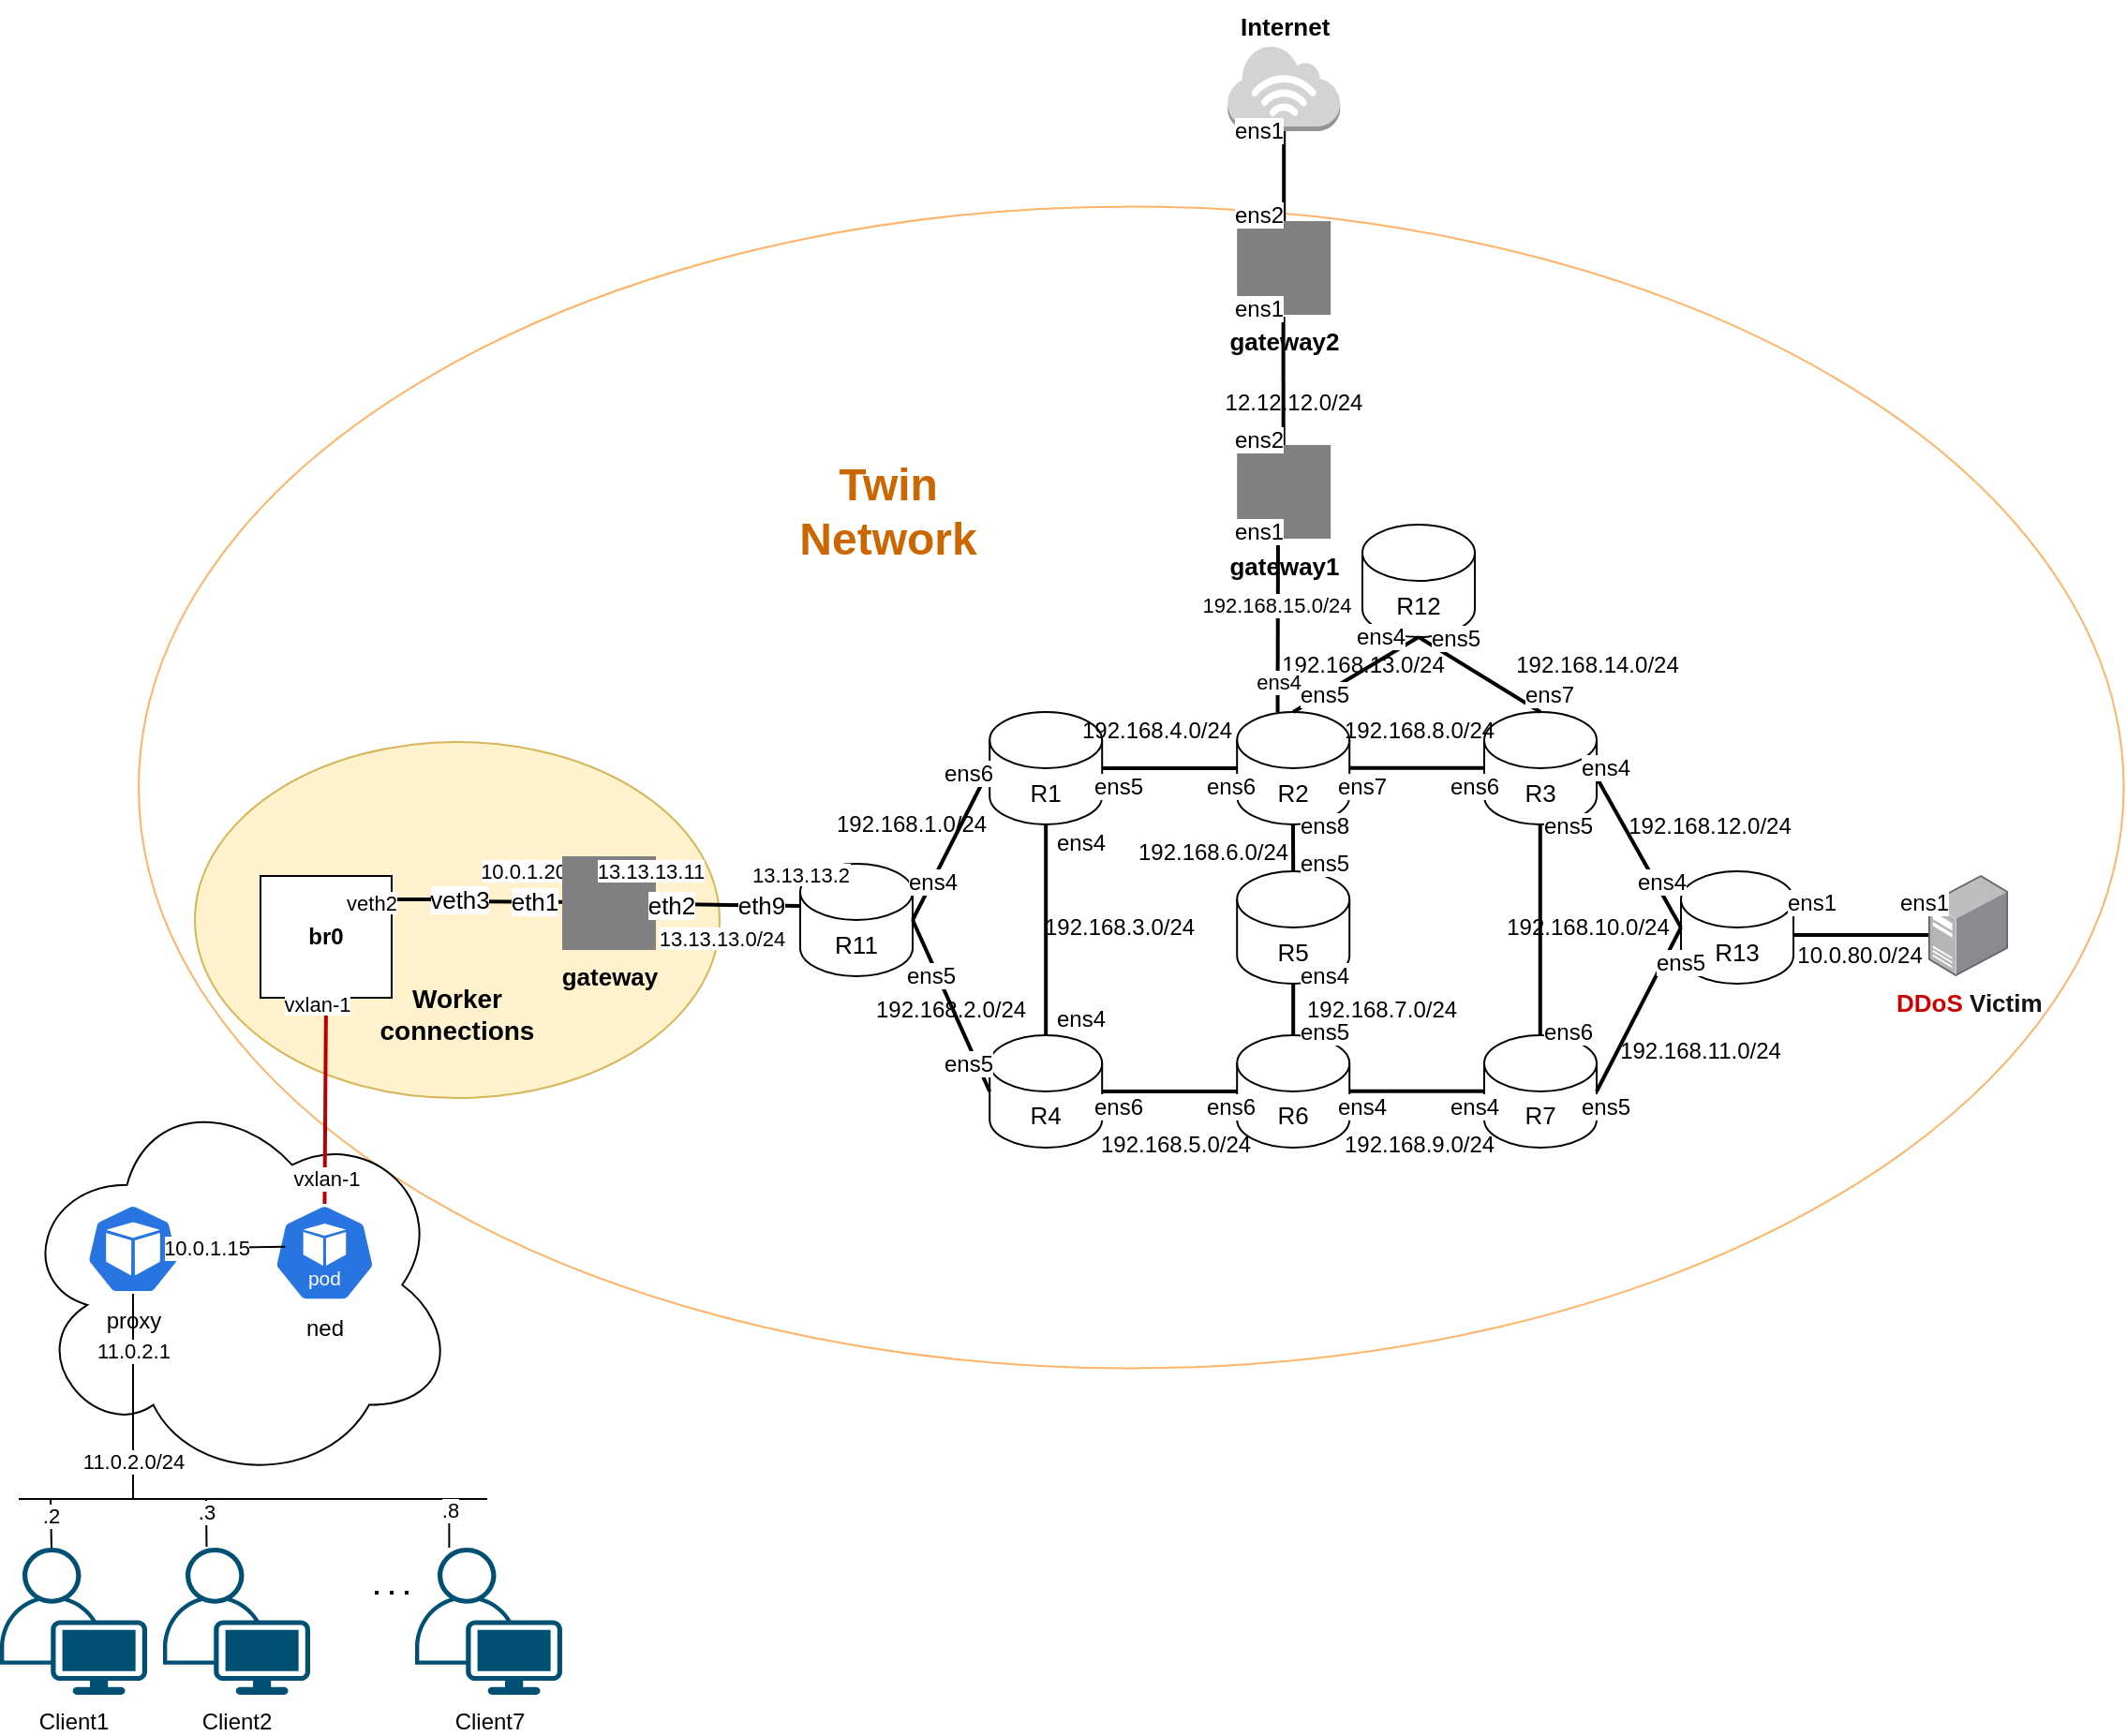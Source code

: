 <mxfile version="27.0.9">
  <diagram id="dEfLkkg3HoEi9s_YTyYE" name="MOUSEWORLD-TOPOLOGY">
    <mxGraphModel dx="3812" dy="1614" grid="1" gridSize="10" guides="1" tooltips="1" connect="1" arrows="1" fold="1" page="1" pageScale="1" pageWidth="291" pageHeight="413" math="0" shadow="0">
      <root>
        <mxCell id="0" />
        <mxCell id="1" parent="0" />
        <mxCell id="q56sevDSOZR_9UIxs0Uo-2" value="" style="ellipse;whiteSpace=wrap;html=1;strokeColor=#FFB366;" parent="1" vertex="1">
          <mxGeometry x="-1430" y="-149.75" width="1059.25" height="620" as="geometry" />
        </mxCell>
        <mxCell id="kXjcsp7NdVAgZCyZb2x9-1" value="" style="ellipse;whiteSpace=wrap;html=1;fillColor=#fff2cc;strokeColor=#d6b656;" parent="1" vertex="1">
          <mxGeometry x="-1400" y="136" width="280" height="190" as="geometry" />
        </mxCell>
        <mxCell id="Jbfyh8YQ_689w-vTQsEM-16" value="" style="endArrow=none;html=1;rounded=0;strokeColor=default;align=center;verticalAlign=middle;fontFamily=Helvetica;fontSize=13;fontColor=default;labelBackgroundColor=default;strokeWidth=2;fontStyle=0;endFill=0;" parent="1" edge="1">
          <mxGeometry width="50" height="50" relative="1" as="geometry">
            <mxPoint x="-1309" y="219.997" as="sourcePoint" />
            <mxPoint x="-1270" y="220" as="targetPoint" />
          </mxGeometry>
        </mxCell>
        <mxCell id="g3rcaKSLz3rnCBlGtyKE-15" value="&lt;font color=&quot;#cc0000&quot;&gt;&lt;span&gt;DDoS&lt;/span&gt;&lt;/font&gt;&lt;font color=&quot;#141414&quot;&gt;&lt;span&gt; Victim&lt;br&gt;&lt;/span&gt;&lt;/font&gt;" style="text;whiteSpace=wrap;html=1;fontSize=13;fontStyle=1" parent="1" vertex="1">
          <mxGeometry x="-493.7" y="261" width="80" height="40" as="geometry" />
        </mxCell>
        <mxCell id="g3rcaKSLz3rnCBlGtyKE-20" value="" style="image;points=[];aspect=fixed;html=1;align=center;shadow=0;dashed=0;image=img/lib/allied_telesis/computer_and_terminals/Server_Desktop.svg;fontSize=13;fontStyle=1" parent="1" vertex="1">
          <mxGeometry x="-475" y="207" width="42.6" height="54" as="geometry" />
        </mxCell>
        <mxCell id="g3rcaKSLz3rnCBlGtyKE-70" value="&lt;span style=&quot;background-color: light-dark(#ffffff, var(--ge-dark-color, #121212));&quot;&gt;ens1&lt;/span&gt;" style="text;html=1;align=center;verticalAlign=middle;whiteSpace=wrap;rounded=0;" parent="1" vertex="1">
          <mxGeometry x="-507" y="207" width="60" height="30" as="geometry" />
        </mxCell>
        <mxCell id="kXjcsp7NdVAgZCyZb2x9-2" value="&lt;b&gt;br0&lt;/b&gt;" style="rounded=0;whiteSpace=wrap;html=1;" parent="1" vertex="1">
          <mxGeometry x="-1365" y="207.5" width="70" height="65" as="geometry" />
        </mxCell>
        <mxCell id="kXjcsp7NdVAgZCyZb2x9-3" value="" style="ellipse;shape=cloud;whiteSpace=wrap;html=1;" parent="1" vertex="1">
          <mxGeometry x="-1495" y="319" width="235" height="213.5" as="geometry" />
        </mxCell>
        <mxCell id="kXjcsp7NdVAgZCyZb2x9-4" value="R13" style="shape=cylinder3;whiteSpace=wrap;html=1;boundedLbl=1;backgroundOutline=1;size=15;fontSize=13;fontStyle=0" parent="1" vertex="1">
          <mxGeometry x="-607" y="205" width="60" height="60" as="geometry" />
        </mxCell>
        <mxCell id="kXjcsp7NdVAgZCyZb2x9-5" value="R3" style="shape=cylinder3;whiteSpace=wrap;html=1;boundedLbl=1;backgroundOutline=1;size=15;fontSize=13;fontStyle=0" parent="1" vertex="1">
          <mxGeometry x="-712" y="120" width="60" height="60" as="geometry" />
        </mxCell>
        <mxCell id="kXjcsp7NdVAgZCyZb2x9-6" value="R7" style="shape=cylinder3;whiteSpace=wrap;html=1;boundedLbl=1;backgroundOutline=1;size=15;fontSize=13;fontStyle=0" parent="1" vertex="1">
          <mxGeometry x="-712" y="292.5" width="60" height="60" as="geometry" />
        </mxCell>
        <mxCell id="kXjcsp7NdVAgZCyZb2x9-7" value="R6" style="shape=cylinder3;whiteSpace=wrap;html=1;boundedLbl=1;backgroundOutline=1;size=15;fontSize=13;fontStyle=0" parent="1" vertex="1">
          <mxGeometry x="-843.9" y="292.5" width="60" height="60" as="geometry" />
        </mxCell>
        <mxCell id="kXjcsp7NdVAgZCyZb2x9-8" value="R5" style="shape=cylinder3;whiteSpace=wrap;html=1;boundedLbl=1;backgroundOutline=1;size=15;fontSize=13;fontStyle=0" parent="1" vertex="1">
          <mxGeometry x="-843.9" y="205" width="60" height="60" as="geometry" />
        </mxCell>
        <mxCell id="kXjcsp7NdVAgZCyZb2x9-9" value="R4" style="shape=cylinder3;whiteSpace=wrap;html=1;boundedLbl=1;backgroundOutline=1;size=15;fontSize=13;fontStyle=0" parent="1" vertex="1">
          <mxGeometry x="-975.9" y="292.5" width="60" height="60" as="geometry" />
        </mxCell>
        <mxCell id="kXjcsp7NdVAgZCyZb2x9-10" value="R11" style="shape=cylinder3;whiteSpace=wrap;html=1;boundedLbl=1;backgroundOutline=1;size=15;fontSize=13;fontStyle=0" parent="1" vertex="1">
          <mxGeometry x="-1077" y="201" width="60" height="60" as="geometry" />
        </mxCell>
        <mxCell id="kXjcsp7NdVAgZCyZb2x9-11" value="R1" style="shape=cylinder3;whiteSpace=wrap;html=1;boundedLbl=1;backgroundOutline=1;size=15;fontSize=13;fontStyle=0" parent="1" vertex="1">
          <mxGeometry x="-975.9" y="120" width="60" height="60" as="geometry" />
        </mxCell>
        <mxCell id="kXjcsp7NdVAgZCyZb2x9-12" value="R12" style="shape=cylinder3;whiteSpace=wrap;html=1;boundedLbl=1;backgroundOutline=1;size=15;fontSize=13;fontStyle=0" parent="1" vertex="1">
          <mxGeometry x="-777" y="20" width="60" height="60" as="geometry" />
        </mxCell>
        <mxCell id="kXjcsp7NdVAgZCyZb2x9-13" value="" style="endArrow=none;html=1;rounded=0;exitX=0.5;exitY=0;exitDx=0;exitDy=0;exitPerimeter=0;strokeColor=default;strokeWidth=2;align=center;verticalAlign=middle;fontFamily=Helvetica;fontSize=13;fontColor=default;labelBackgroundColor=default;endFill=0;fontStyle=0;entryX=0.5;entryY=1;entryDx=0;entryDy=0;entryPerimeter=0;" parent="1" source="kXjcsp7NdVAgZCyZb2x9-9" target="kXjcsp7NdVAgZCyZb2x9-11" edge="1">
          <mxGeometry width="50" height="50" relative="1" as="geometry">
            <mxPoint x="-932" y="204.5" as="sourcePoint" />
            <mxPoint x="-932" y="139.5" as="targetPoint" />
          </mxGeometry>
        </mxCell>
        <mxCell id="kXjcsp7NdVAgZCyZb2x9-14" value="" style="endArrow=none;html=1;rounded=0;exitX=1;exitY=0.5;exitDx=0;exitDy=0;exitPerimeter=0;strokeColor=default;strokeWidth=2;align=center;verticalAlign=middle;fontFamily=Helvetica;fontSize=13;fontColor=default;labelBackgroundColor=default;endFill=0;fontStyle=0;entryX=0;entryY=0.5;entryDx=0;entryDy=0;entryPerimeter=0;" parent="1" source="kXjcsp7NdVAgZCyZb2x9-10" target="kXjcsp7NdVAgZCyZb2x9-11" edge="1">
          <mxGeometry width="50" height="50" relative="1" as="geometry">
            <mxPoint x="-976.03" y="232.5" as="sourcePoint" />
            <mxPoint x="-976.03" y="172.5" as="targetPoint" />
          </mxGeometry>
        </mxCell>
        <mxCell id="kXjcsp7NdVAgZCyZb2x9-15" value="" style="endArrow=none;html=1;rounded=0;exitX=1;exitY=0.5;exitDx=0;exitDy=0;exitPerimeter=0;strokeColor=default;strokeWidth=2;align=center;verticalAlign=middle;fontFamily=Helvetica;fontSize=13;fontColor=default;labelBackgroundColor=default;endFill=0;fontStyle=0;entryX=0;entryY=0.5;entryDx=0;entryDy=0;entryPerimeter=0;" parent="1" source="kXjcsp7NdVAgZCyZb2x9-10" target="kXjcsp7NdVAgZCyZb2x9-9" edge="1">
          <mxGeometry width="50" height="50" relative="1" as="geometry">
            <mxPoint x="-1008.2" y="248.5" as="sourcePoint" />
            <mxPoint x="-967.2" y="188.5" as="targetPoint" />
          </mxGeometry>
        </mxCell>
        <mxCell id="kXjcsp7NdVAgZCyZb2x9-16" value="R2" style="shape=cylinder3;whiteSpace=wrap;html=1;boundedLbl=1;backgroundOutline=1;size=15;fontSize=13;fontStyle=0" parent="1" vertex="1">
          <mxGeometry x="-843.9" y="120" width="60" height="60" as="geometry" />
        </mxCell>
        <mxCell id="kXjcsp7NdVAgZCyZb2x9-17" value="" style="endArrow=none;html=1;rounded=0;exitX=0.5;exitY=0;exitDx=0;exitDy=0;exitPerimeter=0;strokeColor=default;strokeWidth=2;align=center;verticalAlign=middle;fontFamily=Helvetica;fontSize=13;fontColor=default;labelBackgroundColor=default;endFill=0;fontStyle=0;entryX=0.5;entryY=1;entryDx=0;entryDy=0;entryPerimeter=0;" parent="1" source="kXjcsp7NdVAgZCyZb2x9-7" target="kXjcsp7NdVAgZCyZb2x9-8" edge="1">
          <mxGeometry width="50" height="50" relative="1" as="geometry">
            <mxPoint x="-814.1" y="292.5" as="sourcePoint" />
            <mxPoint x="-813.71" y="265.0" as="targetPoint" />
          </mxGeometry>
        </mxCell>
        <mxCell id="kXjcsp7NdVAgZCyZb2x9-18" value="" style="endArrow=none;html=1;rounded=0;exitX=0.5;exitY=0;exitDx=0;exitDy=0;exitPerimeter=0;strokeColor=default;strokeWidth=2;align=center;verticalAlign=middle;fontFamily=Helvetica;fontSize=13;fontColor=default;labelBackgroundColor=default;endFill=0;fontStyle=0;entryX=0.5;entryY=1;entryDx=0;entryDy=0;entryPerimeter=0;" parent="1" source="kXjcsp7NdVAgZCyZb2x9-8" edge="1">
          <mxGeometry width="50" height="50" relative="1" as="geometry">
            <mxPoint x="-814.02" y="208" as="sourcePoint" />
            <mxPoint x="-814.02" y="180" as="targetPoint" />
          </mxGeometry>
        </mxCell>
        <mxCell id="kXjcsp7NdVAgZCyZb2x9-19" value="" style="endArrow=none;html=1;rounded=0;exitX=1;exitY=0.5;exitDx=0;exitDy=0;exitPerimeter=0;strokeColor=default;strokeWidth=2;align=center;verticalAlign=middle;fontFamily=Helvetica;fontSize=13;fontColor=default;labelBackgroundColor=default;endFill=0;fontStyle=0;entryX=0;entryY=0.5;entryDx=0;entryDy=0;entryPerimeter=0;" parent="1" source="kXjcsp7NdVAgZCyZb2x9-9" target="kXjcsp7NdVAgZCyZb2x9-7" edge="1">
          <mxGeometry width="50" height="50" relative="1" as="geometry">
            <mxPoint x="-915.9" y="329" as="sourcePoint" />
            <mxPoint x="-915.9" y="216" as="targetPoint" />
          </mxGeometry>
        </mxCell>
        <mxCell id="kXjcsp7NdVAgZCyZb2x9-20" value="" style="endArrow=none;html=1;rounded=0;exitX=1;exitY=0.5;exitDx=0;exitDy=0;exitPerimeter=0;strokeColor=default;strokeWidth=2;align=center;verticalAlign=middle;fontFamily=Helvetica;fontSize=13;fontColor=default;labelBackgroundColor=default;endFill=0;fontStyle=0;entryX=0;entryY=0.5;entryDx=0;entryDy=0;entryPerimeter=0;" parent="1" edge="1">
          <mxGeometry width="50" height="50" relative="1" as="geometry">
            <mxPoint x="-915.9" y="150" as="sourcePoint" />
            <mxPoint x="-843.9" y="150" as="targetPoint" />
          </mxGeometry>
        </mxCell>
        <mxCell id="kXjcsp7NdVAgZCyZb2x9-21" value="" style="endArrow=none;html=1;rounded=0;exitX=1;exitY=0.5;exitDx=0;exitDy=0;exitPerimeter=0;strokeColor=default;strokeWidth=2;align=center;verticalAlign=middle;fontFamily=Helvetica;fontSize=13;fontColor=default;labelBackgroundColor=default;endFill=0;fontStyle=0;entryX=0;entryY=0.5;entryDx=0;entryDy=0;entryPerimeter=0;" parent="1" edge="1">
          <mxGeometry width="50" height="50" relative="1" as="geometry">
            <mxPoint x="-783.9" y="149.88" as="sourcePoint" />
            <mxPoint x="-711.9" y="149.88" as="targetPoint" />
          </mxGeometry>
        </mxCell>
        <mxCell id="kXjcsp7NdVAgZCyZb2x9-22" value="" style="endArrow=none;html=1;rounded=0;exitX=1;exitY=0.5;exitDx=0;exitDy=0;exitPerimeter=0;strokeColor=default;strokeWidth=2;align=center;verticalAlign=middle;fontFamily=Helvetica;fontSize=13;fontColor=default;labelBackgroundColor=default;endFill=0;fontStyle=0;entryX=0;entryY=0.5;entryDx=0;entryDy=0;entryPerimeter=0;" parent="1" edge="1">
          <mxGeometry width="50" height="50" relative="1" as="geometry">
            <mxPoint x="-783.9" y="322.38" as="sourcePoint" />
            <mxPoint x="-711.9" y="322.38" as="targetPoint" />
          </mxGeometry>
        </mxCell>
        <mxCell id="kXjcsp7NdVAgZCyZb2x9-23" value="" style="endArrow=none;html=1;rounded=0;exitX=1;exitY=0.5;exitDx=0;exitDy=0;exitPerimeter=0;strokeColor=default;strokeWidth=2;align=center;verticalAlign=middle;fontFamily=Helvetica;fontSize=13;fontColor=default;labelBackgroundColor=default;endFill=0;fontStyle=0;entryX=0;entryY=0.5;entryDx=0;entryDy=0;entryPerimeter=0;" parent="1" target="kXjcsp7NdVAgZCyZb2x9-4" edge="1">
          <mxGeometry width="50" height="50" relative="1" as="geometry">
            <mxPoint x="-652" y="155" as="sourcePoint" />
            <mxPoint x="-611" y="70" as="targetPoint" />
          </mxGeometry>
        </mxCell>
        <mxCell id="kXjcsp7NdVAgZCyZb2x9-24" value="" style="endArrow=none;html=1;rounded=0;exitX=0.5;exitY=0;exitDx=0;exitDy=0;exitPerimeter=0;strokeColor=default;strokeWidth=2;align=center;verticalAlign=middle;fontFamily=Helvetica;fontSize=13;fontColor=default;labelBackgroundColor=default;endFill=0;fontStyle=0;entryX=0.5;entryY=1;entryDx=0;entryDy=0;entryPerimeter=0;" parent="1" edge="1">
          <mxGeometry width="50" height="50" relative="1" as="geometry">
            <mxPoint x="-682.12" y="293" as="sourcePoint" />
            <mxPoint x="-682.12" y="180" as="targetPoint" />
          </mxGeometry>
        </mxCell>
        <mxCell id="kXjcsp7NdVAgZCyZb2x9-25" value="" style="endArrow=none;html=1;rounded=0;exitX=1;exitY=0.5;exitDx=0;exitDy=0;exitPerimeter=0;strokeColor=default;strokeWidth=2;align=center;verticalAlign=middle;fontFamily=Helvetica;fontSize=13;fontColor=default;labelBackgroundColor=default;endFill=0;fontStyle=0;entryX=0;entryY=0.5;entryDx=0;entryDy=0;entryPerimeter=0;" parent="1" source="kXjcsp7NdVAgZCyZb2x9-6" target="kXjcsp7NdVAgZCyZb2x9-4" edge="1">
          <mxGeometry width="50" height="50" relative="1" as="geometry">
            <mxPoint x="-652" y="318.5" as="sourcePoint" />
            <mxPoint x="-607" y="398.5" as="targetPoint" />
          </mxGeometry>
        </mxCell>
        <mxCell id="kXjcsp7NdVAgZCyZb2x9-26" value="" style="endArrow=none;html=1;rounded=0;exitX=0.5;exitY=0;exitDx=0;exitDy=0;exitPerimeter=0;strokeColor=default;strokeWidth=2;align=center;verticalAlign=middle;fontFamily=Helvetica;fontSize=13;fontColor=default;labelBackgroundColor=default;endFill=0;fontStyle=0;entryX=0.5;entryY=1;entryDx=0;entryDy=0;entryPerimeter=0;" parent="1" source="kXjcsp7NdVAgZCyZb2x9-16" target="kXjcsp7NdVAgZCyZb2x9-12" edge="1">
          <mxGeometry width="50" height="50" relative="1" as="geometry">
            <mxPoint x="-773.9" y="159.88" as="sourcePoint" />
            <mxPoint x="-701.9" y="159.88" as="targetPoint" />
          </mxGeometry>
        </mxCell>
        <mxCell id="kXjcsp7NdVAgZCyZb2x9-27" value="" style="endArrow=none;html=1;rounded=0;exitX=0.5;exitY=0;exitDx=0;exitDy=0;exitPerimeter=0;strokeColor=default;strokeWidth=2;align=center;verticalAlign=middle;fontFamily=Helvetica;fontSize=13;fontColor=default;labelBackgroundColor=default;endFill=0;fontStyle=0;" parent="1" source="kXjcsp7NdVAgZCyZb2x9-5" edge="1">
          <mxGeometry width="50" height="50" relative="1" as="geometry">
            <mxPoint x="-804" y="130" as="sourcePoint" />
            <mxPoint x="-747" y="80" as="targetPoint" />
          </mxGeometry>
        </mxCell>
        <mxCell id="kXjcsp7NdVAgZCyZb2x9-28" value="&lt;span style=&quot;background-color: rgb(255, 255, 255);&quot;&gt;ens4&lt;/span&gt;" style="text;html=1;align=center;verticalAlign=middle;whiteSpace=wrap;rounded=0;" parent="1" vertex="1">
          <mxGeometry x="-1035.9" y="196" width="60" height="30" as="geometry" />
        </mxCell>
        <mxCell id="kXjcsp7NdVAgZCyZb2x9-29" value="&lt;span style=&quot;background-color: rgb(255, 255, 255);&quot;&gt;ens5&lt;/span&gt;" style="text;html=1;align=center;verticalAlign=middle;whiteSpace=wrap;rounded=0;" parent="1" vertex="1">
          <mxGeometry x="-1037" y="246" width="60" height="30" as="geometry" />
        </mxCell>
        <mxCell id="kXjcsp7NdVAgZCyZb2x9-30" value="&lt;span style=&quot;background-color: rgb(255, 255, 255);&quot;&gt;ens5&lt;/span&gt;" style="text;html=1;align=center;verticalAlign=middle;whiteSpace=wrap;rounded=0;" parent="1" vertex="1">
          <mxGeometry x="-1017" y="292.5" width="60" height="30" as="geometry" />
        </mxCell>
        <mxCell id="kXjcsp7NdVAgZCyZb2x9-31" value="&lt;span style=&quot;background-color: rgb(255, 255, 255);&quot;&gt;ens6&lt;/span&gt;" style="text;html=1;align=center;verticalAlign=middle;whiteSpace=wrap;rounded=0;" parent="1" vertex="1">
          <mxGeometry x="-1017" y="140" width="60" height="26" as="geometry" />
        </mxCell>
        <mxCell id="kXjcsp7NdVAgZCyZb2x9-32" value="&lt;span style=&quot;background-color: rgb(255, 255, 255);&quot;&gt;ens4&lt;/span&gt;" style="text;html=1;align=center;verticalAlign=middle;whiteSpace=wrap;rounded=0;" parent="1" vertex="1">
          <mxGeometry x="-957" y="174.5" width="60" height="30" as="geometry" />
        </mxCell>
        <mxCell id="kXjcsp7NdVAgZCyZb2x9-33" value="&lt;span style=&quot;background-color: rgb(255, 255, 255);&quot;&gt;ens4&lt;/span&gt;" style="text;html=1;align=center;verticalAlign=middle;whiteSpace=wrap;rounded=0;" parent="1" vertex="1">
          <mxGeometry x="-957" y="269" width="60" height="30" as="geometry" />
        </mxCell>
        <mxCell id="kXjcsp7NdVAgZCyZb2x9-34" value="&lt;span style=&quot;background-color: rgb(255, 255, 255);&quot;&gt;ens6&lt;/span&gt;" style="text;html=1;align=center;verticalAlign=middle;whiteSpace=wrap;rounded=0;" parent="1" vertex="1">
          <mxGeometry x="-937" y="316" width="60" height="30" as="geometry" />
        </mxCell>
        <mxCell id="kXjcsp7NdVAgZCyZb2x9-35" value="&lt;span style=&quot;background-color: rgb(255, 255, 255);&quot;&gt;ens6&lt;/span&gt;" style="text;html=1;align=center;verticalAlign=middle;whiteSpace=wrap;rounded=0;" parent="1" vertex="1">
          <mxGeometry x="-877" y="316" width="60" height="30" as="geometry" />
        </mxCell>
        <mxCell id="kXjcsp7NdVAgZCyZb2x9-36" value="&lt;span style=&quot;background-color: light-dark(#ffffff, var(--ge-dark-color, #121212));&quot;&gt;ens4&lt;/span&gt;" style="text;html=1;align=center;verticalAlign=middle;whiteSpace=wrap;rounded=0;" parent="1" vertex="1">
          <mxGeometry x="-807" y="316" width="60" height="30" as="geometry" />
        </mxCell>
        <mxCell id="kXjcsp7NdVAgZCyZb2x9-37" value="&lt;span style=&quot;background-color: light-dark(#ffffff, var(--ge-dark-color, #121212));&quot;&gt;ens4&lt;/span&gt;" style="text;html=1;align=center;verticalAlign=middle;whiteSpace=wrap;rounded=0;" parent="1" vertex="1">
          <mxGeometry x="-747" y="316" width="60" height="30" as="geometry" />
        </mxCell>
        <mxCell id="kXjcsp7NdVAgZCyZb2x9-38" value="&lt;span style=&quot;background-color: light-dark(#ffffff, var(--ge-dark-color, #121212));&quot;&gt;ens5&lt;/span&gt;" style="text;html=1;align=center;verticalAlign=middle;whiteSpace=wrap;rounded=0;" parent="1" vertex="1">
          <mxGeometry x="-827" y="276" width="60" height="30" as="geometry" />
        </mxCell>
        <mxCell id="kXjcsp7NdVAgZCyZb2x9-39" value="&lt;span style=&quot;background-color: rgb(255, 255, 255);&quot;&gt;ens5&lt;/span&gt;" style="text;html=1;align=center;verticalAlign=middle;whiteSpace=wrap;rounded=0;" parent="1" vertex="1">
          <mxGeometry x="-827" y="186" width="60" height="30" as="geometry" />
        </mxCell>
        <mxCell id="kXjcsp7NdVAgZCyZb2x9-40" value="&lt;span style=&quot;background-color: rgb(255, 255, 255);&quot;&gt;ens4&lt;/span&gt;" style="text;html=1;align=center;verticalAlign=middle;whiteSpace=wrap;rounded=0;" parent="1" vertex="1">
          <mxGeometry x="-827" y="246" width="60" height="30" as="geometry" />
        </mxCell>
        <mxCell id="kXjcsp7NdVAgZCyZb2x9-41" value="&lt;span style=&quot;background-color: rgb(255, 255, 255);&quot;&gt;ens8&lt;/span&gt;" style="text;html=1;align=center;verticalAlign=middle;whiteSpace=wrap;rounded=0;" parent="1" vertex="1">
          <mxGeometry x="-827" y="166" width="60" height="30" as="geometry" />
        </mxCell>
        <mxCell id="kXjcsp7NdVAgZCyZb2x9-42" value="&lt;span style=&quot;background-color: light-dark(#ffffff, var(--ge-dark-color, #121212));&quot;&gt;ens6&lt;/span&gt;" style="text;html=1;align=center;verticalAlign=middle;whiteSpace=wrap;rounded=0;" parent="1" vertex="1">
          <mxGeometry x="-877" y="144.5" width="60" height="30" as="geometry" />
        </mxCell>
        <mxCell id="kXjcsp7NdVAgZCyZb2x9-43" value="&lt;span style=&quot;background-color: rgb(255, 255, 255);&quot;&gt;ens5&lt;/span&gt;" style="text;html=1;align=center;verticalAlign=middle;whiteSpace=wrap;rounded=0;" parent="1" vertex="1">
          <mxGeometry x="-937" y="146" width="60" height="28.5" as="geometry" />
        </mxCell>
        <mxCell id="kXjcsp7NdVAgZCyZb2x9-44" value="&lt;span style=&quot;background-color: rgb(255, 255, 255);&quot;&gt;ens7&lt;/span&gt;" style="text;html=1;align=center;verticalAlign=middle;whiteSpace=wrap;rounded=0;" parent="1" vertex="1">
          <mxGeometry x="-807" y="144.5" width="60" height="30" as="geometry" />
        </mxCell>
        <mxCell id="kXjcsp7NdVAgZCyZb2x9-45" value="&lt;span style=&quot;background-color: rgb(255, 255, 255);&quot;&gt;ens6&lt;/span&gt;" style="text;html=1;align=center;verticalAlign=middle;whiteSpace=wrap;rounded=0;" parent="1" vertex="1">
          <mxGeometry x="-747" y="144.5" width="60" height="30" as="geometry" />
        </mxCell>
        <mxCell id="kXjcsp7NdVAgZCyZb2x9-46" value="&lt;span style=&quot;background-color: rgb(255, 255, 255);&quot;&gt;ens6&lt;/span&gt;" style="text;html=1;align=center;verticalAlign=middle;whiteSpace=wrap;rounded=0;" parent="1" vertex="1">
          <mxGeometry x="-697" y="276" width="60" height="30" as="geometry" />
        </mxCell>
        <mxCell id="kXjcsp7NdVAgZCyZb2x9-47" value="&lt;span style=&quot;background-color: light-dark(#ffffff, var(--ge-dark-color, #121212));&quot;&gt;ens5&lt;/span&gt;" style="text;html=1;align=center;verticalAlign=middle;whiteSpace=wrap;rounded=0;" parent="1" vertex="1">
          <mxGeometry x="-697" y="166" width="60" height="30" as="geometry" />
        </mxCell>
        <mxCell id="kXjcsp7NdVAgZCyZb2x9-48" value="&lt;span style=&quot;background-color: rgb(255, 255, 255);&quot;&gt;ens5&lt;/span&gt;" style="text;html=1;align=center;verticalAlign=middle;whiteSpace=wrap;rounded=0;" parent="1" vertex="1">
          <mxGeometry x="-677" y="316" width="60" height="30" as="geometry" />
        </mxCell>
        <mxCell id="kXjcsp7NdVAgZCyZb2x9-49" value="&lt;span style=&quot;background-color: rgb(255, 255, 255);&quot;&gt;ens5&lt;/span&gt;" style="text;html=1;align=center;verticalAlign=middle;whiteSpace=wrap;rounded=0;" parent="1" vertex="1">
          <mxGeometry x="-637" y="239" width="60" height="30" as="geometry" />
        </mxCell>
        <mxCell id="kXjcsp7NdVAgZCyZb2x9-50" value="&lt;span style=&quot;background-color: rgb(255, 255, 255);&quot;&gt;ens4&lt;/span&gt;" style="text;html=1;align=center;verticalAlign=middle;whiteSpace=wrap;rounded=0;" parent="1" vertex="1">
          <mxGeometry x="-647" y="196" width="60" height="30" as="geometry" />
        </mxCell>
        <mxCell id="kXjcsp7NdVAgZCyZb2x9-51" value="&lt;span style=&quot;background-color: rgb(255, 255, 255);&quot;&gt;ens4&lt;/span&gt;" style="text;html=1;align=center;verticalAlign=middle;whiteSpace=wrap;rounded=0;" parent="1" vertex="1">
          <mxGeometry x="-677" y="135" width="60" height="30" as="geometry" />
        </mxCell>
        <mxCell id="kXjcsp7NdVAgZCyZb2x9-52" value="&lt;span style=&quot;background-color: rgb(255, 255, 255);&quot;&gt;ens7&lt;/span&gt;" style="text;html=1;align=center;verticalAlign=middle;whiteSpace=wrap;rounded=0;" parent="1" vertex="1">
          <mxGeometry x="-707" y="96" width="60" height="30" as="geometry" />
        </mxCell>
        <mxCell id="kXjcsp7NdVAgZCyZb2x9-53" value="&lt;span style=&quot;background-color: rgb(255, 255, 255);&quot;&gt;ens5&lt;/span&gt;" style="text;html=1;align=center;verticalAlign=middle;whiteSpace=wrap;rounded=0;" parent="1" vertex="1">
          <mxGeometry x="-827" y="96" width="60" height="30" as="geometry" />
        </mxCell>
        <mxCell id="kXjcsp7NdVAgZCyZb2x9-54" value="&lt;span style=&quot;background-color: rgb(255, 255, 255);&quot;&gt;ens4&lt;/span&gt;" style="text;html=1;align=center;verticalAlign=middle;whiteSpace=wrap;rounded=0;" parent="1" vertex="1">
          <mxGeometry x="-797" y="65" width="60" height="30" as="geometry" />
        </mxCell>
        <mxCell id="kXjcsp7NdVAgZCyZb2x9-55" value="&lt;span style=&quot;background-color: rgb(255, 255, 255);&quot;&gt;ens5&lt;/span&gt;" style="text;html=1;align=center;verticalAlign=middle;whiteSpace=wrap;rounded=0;" parent="1" vertex="1">
          <mxGeometry x="-757" y="66" width="60" height="30" as="geometry" />
        </mxCell>
        <mxCell id="kXjcsp7NdVAgZCyZb2x9-56" value="192.168.1.0/24" style="text;html=1;align=center;verticalAlign=middle;resizable=0;points=[];autosize=1;strokeColor=none;fillColor=none;" parent="1" vertex="1">
          <mxGeometry x="-1068" y="165" width="100" height="30" as="geometry" />
        </mxCell>
        <mxCell id="kXjcsp7NdVAgZCyZb2x9-57" value="192.168.2.0/24" style="text;html=1;align=center;verticalAlign=middle;resizable=0;points=[];autosize=1;strokeColor=none;fillColor=none;" parent="1" vertex="1">
          <mxGeometry x="-1047" y="264" width="100" height="30" as="geometry" />
        </mxCell>
        <mxCell id="kXjcsp7NdVAgZCyZb2x9-58" value="192.168.5.0/24" style="text;html=1;align=center;verticalAlign=middle;resizable=0;points=[];autosize=1;strokeColor=none;fillColor=none;" parent="1" vertex="1">
          <mxGeometry x="-927" y="336" width="100" height="30" as="geometry" />
        </mxCell>
        <mxCell id="kXjcsp7NdVAgZCyZb2x9-59" value="192.168.3.0/24" style="text;html=1;align=center;verticalAlign=middle;resizable=0;points=[];autosize=1;strokeColor=none;fillColor=none;" parent="1" vertex="1">
          <mxGeometry x="-957.5" y="220" width="100" height="30" as="geometry" />
        </mxCell>
        <mxCell id="kXjcsp7NdVAgZCyZb2x9-60" value="192.168.4.0/24" style="text;html=1;align=center;verticalAlign=middle;resizable=0;points=[];autosize=1;strokeColor=none;fillColor=none;" parent="1" vertex="1">
          <mxGeometry x="-937" y="114.5" width="100" height="30" as="geometry" />
        </mxCell>
        <mxCell id="kXjcsp7NdVAgZCyZb2x9-61" value="192.168.8.0/24" style="text;html=1;align=center;verticalAlign=middle;resizable=0;points=[];autosize=1;strokeColor=none;fillColor=none;" parent="1" vertex="1">
          <mxGeometry x="-797" y="114.5" width="100" height="30" as="geometry" />
        </mxCell>
        <mxCell id="kXjcsp7NdVAgZCyZb2x9-62" value="192.168.6.0/24" style="text;html=1;align=center;verticalAlign=middle;resizable=0;points=[];autosize=1;strokeColor=none;fillColor=none;" parent="1" vertex="1">
          <mxGeometry x="-907" y="180" width="100" height="30" as="geometry" />
        </mxCell>
        <mxCell id="kXjcsp7NdVAgZCyZb2x9-63" value="192.168.7.0/24" style="text;html=1;align=center;verticalAlign=middle;resizable=0;points=[];autosize=1;strokeColor=none;fillColor=none;" parent="1" vertex="1">
          <mxGeometry x="-817" y="264" width="100" height="30" as="geometry" />
        </mxCell>
        <mxCell id="kXjcsp7NdVAgZCyZb2x9-64" value="192.168.9.0/24" style="text;html=1;align=center;verticalAlign=middle;resizable=0;points=[];autosize=1;strokeColor=none;fillColor=none;" parent="1" vertex="1">
          <mxGeometry x="-797" y="336" width="100" height="30" as="geometry" />
        </mxCell>
        <mxCell id="kXjcsp7NdVAgZCyZb2x9-65" value="192.168.10.0/24" style="text;html=1;align=center;verticalAlign=middle;resizable=0;points=[];autosize=1;strokeColor=none;fillColor=none;" parent="1" vertex="1">
          <mxGeometry x="-712" y="220" width="110" height="30" as="geometry" />
        </mxCell>
        <mxCell id="kXjcsp7NdVAgZCyZb2x9-66" value="192.168.11.0/24" style="text;html=1;align=center;verticalAlign=middle;resizable=0;points=[];autosize=1;strokeColor=none;fillColor=none;" parent="1" vertex="1">
          <mxGeometry x="-652" y="286" width="110" height="30" as="geometry" />
        </mxCell>
        <mxCell id="kXjcsp7NdVAgZCyZb2x9-67" value="192.168.12.0/24" style="text;html=1;align=center;verticalAlign=middle;resizable=0;points=[];autosize=1;strokeColor=none;fillColor=none;" parent="1" vertex="1">
          <mxGeometry x="-647" y="166" width="110" height="30" as="geometry" />
        </mxCell>
        <mxCell id="kXjcsp7NdVAgZCyZb2x9-68" value="192.168.14.0/24" style="text;html=1;align=center;verticalAlign=middle;resizable=0;points=[];autosize=1;strokeColor=none;fillColor=none;" parent="1" vertex="1">
          <mxGeometry x="-707" y="80" width="110" height="30" as="geometry" />
        </mxCell>
        <mxCell id="kXjcsp7NdVAgZCyZb2x9-69" value="192.168.13.0/24" style="text;html=1;align=center;verticalAlign=middle;resizable=0;points=[];autosize=1;strokeColor=none;fillColor=none;" parent="1" vertex="1">
          <mxGeometry x="-832" y="80" width="110" height="30" as="geometry" />
        </mxCell>
        <mxCell id="kXjcsp7NdVAgZCyZb2x9-70" value="ned" style="aspect=fixed;sketch=0;html=1;dashed=0;whitespace=wrap;verticalLabelPosition=bottom;verticalAlign=top;fillColor=#2875E2;strokeColor=#ffffff;points=[[0.005,0.63,0],[0.1,0.2,0],[0.9,0.2,0],[0.5,0,0],[0.995,0.63,0],[0.72,0.99,0],[0.5,1,0],[0.28,0.99,0]];shape=mxgraph.kubernetes.icon2;kubernetesLabel=1;prIcon=pod" parent="1" vertex="1">
          <mxGeometry x="-1358" y="382.5" width="54.44" height="52.25" as="geometry" />
        </mxCell>
        <mxCell id="kXjcsp7NdVAgZCyZb2x9-71" value="proxy" style="aspect=fixed;sketch=0;html=1;dashed=0;whitespace=wrap;verticalLabelPosition=bottom;verticalAlign=top;fillColor=#2875E2;strokeColor=#ffffff;points=[[0.005,0.63,0],[0.1,0.2,0],[0.9,0.2,0],[0.5,0,0],[0.995,0.63,0],[0.72,0.99,0],[0.5,1,0],[0.28,0.99,0]];shape=mxgraph.kubernetes.icon2;prIcon=pod" parent="1" vertex="1">
          <mxGeometry x="-1458" y="382.5" width="50" height="48" as="geometry" />
        </mxCell>
        <mxCell id="kXjcsp7NdVAgZCyZb2x9-72" value="" style="endArrow=none;html=1;rounded=0;entryX=0.114;entryY=0.438;entryDx=0;entryDy=0;entryPerimeter=0;" parent="1" source="kXjcsp7NdVAgZCyZb2x9-71" target="kXjcsp7NdVAgZCyZb2x9-70" edge="1">
          <mxGeometry width="50" height="50" relative="1" as="geometry">
            <mxPoint x="-1138" y="322.5" as="sourcePoint" />
            <mxPoint x="-1088" y="272.5" as="targetPoint" />
          </mxGeometry>
        </mxCell>
        <mxCell id="kXjcsp7NdVAgZCyZb2x9-73" value="10.0.1.15" style="edgeLabel;html=1;align=center;verticalAlign=middle;resizable=0;points=[];" parent="kXjcsp7NdVAgZCyZb2x9-72" vertex="1" connectable="0">
          <mxGeometry x="-0.496" relative="1" as="geometry">
            <mxPoint as="offset" />
          </mxGeometry>
        </mxCell>
        <mxCell id="kXjcsp7NdVAgZCyZb2x9-75" value="" style="endArrow=none;html=1;rounded=0;entryX=0.5;entryY=1;entryDx=0;entryDy=0;entryPerimeter=0;" parent="1" target="kXjcsp7NdVAgZCyZb2x9-71" edge="1">
          <mxGeometry width="50" height="50" relative="1" as="geometry">
            <mxPoint x="-1433" y="540" as="sourcePoint" />
            <mxPoint x="-1308" y="402.5" as="targetPoint" />
          </mxGeometry>
        </mxCell>
        <mxCell id="kXjcsp7NdVAgZCyZb2x9-76" value="11.0.2.0/24" style="edgeLabel;html=1;align=center;verticalAlign=middle;resizable=0;points=[];" parent="kXjcsp7NdVAgZCyZb2x9-75" vertex="1" connectable="0">
          <mxGeometry x="-0.23" relative="1" as="geometry">
            <mxPoint y="22" as="offset" />
          </mxGeometry>
        </mxCell>
        <mxCell id="kXjcsp7NdVAgZCyZb2x9-77" value="11.0.2.1" style="edgeLabel;html=1;align=center;verticalAlign=middle;resizable=0;points=[];" parent="kXjcsp7NdVAgZCyZb2x9-75" vertex="1" connectable="0">
          <mxGeometry x="0.584" relative="1" as="geometry">
            <mxPoint y="7" as="offset" />
          </mxGeometry>
        </mxCell>
        <mxCell id="kXjcsp7NdVAgZCyZb2x9-78" value="" style="endArrow=none;html=1;rounded=0;strokeColor=default;strokeWidth=2;align=center;verticalAlign=middle;fontFamily=Helvetica;fontSize=13;fontColor=default;fontStyle=0;labelBackgroundColor=default;endFill=0;" parent="1" edge="1">
          <mxGeometry width="50" height="50" relative="1" as="geometry">
            <mxPoint x="-1270" y="221" as="sourcePoint" />
            <mxPoint x="-1189" y="221.47" as="targetPoint" />
          </mxGeometry>
        </mxCell>
        <mxCell id="Jbfyh8YQ_689w-vTQsEM-9" value="" style="edgeLabel;html=1;align=center;verticalAlign=middle;resizable=0;points=[];rounded=0;strokeColor=default;strokeWidth=2;fontFamily=Helvetica;fontSize=13;fontColor=default;fontStyle=0;labelBackgroundColor=default;" parent="kXjcsp7NdVAgZCyZb2x9-78" vertex="1" connectable="0">
          <mxGeometry x="0.474" y="1" relative="1" as="geometry">
            <mxPoint as="offset" />
          </mxGeometry>
        </mxCell>
        <mxCell id="Jbfyh8YQ_689w-vTQsEM-17" value="&lt;span style=&quot;font-size: 13px;&quot;&gt;eth1&lt;/span&gt;" style="edgeLabel;html=1;align=center;verticalAlign=middle;resizable=0;points=[];" parent="kXjcsp7NdVAgZCyZb2x9-78" vertex="1" connectable="0">
          <mxGeometry x="0.248" y="1" relative="1" as="geometry">
            <mxPoint as="offset" />
          </mxGeometry>
        </mxCell>
        <mxCell id="kXjcsp7NdVAgZCyZb2x9-79" value="veth3" style="edgeLabel;html=1;align=center;verticalAlign=middle;resizable=0;points=[];rounded=0;strokeColor=default;strokeWidth=2;fontFamily=Helvetica;fontSize=13;fontColor=default;fontStyle=0;labelBackgroundColor=default;" parent="kXjcsp7NdVAgZCyZb2x9-78" vertex="1" connectable="0">
          <mxGeometry x="0.642" relative="1" as="geometry">
            <mxPoint x="-56" y="-2" as="offset" />
          </mxGeometry>
        </mxCell>
        <mxCell id="kXjcsp7NdVAgZCyZb2x9-80" value="" style="endArrow=none;html=1;rounded=0;exitX=0.5;exitY=0;exitDx=0;exitDy=0;exitPerimeter=0;entryX=0.5;entryY=1;entryDx=0;entryDy=0;fillColor=#f8cecc;strokeColor=#B80000;strokeWidth=2;" parent="1" source="kXjcsp7NdVAgZCyZb2x9-70" target="kXjcsp7NdVAgZCyZb2x9-2" edge="1">
          <mxGeometry width="50" height="50" relative="1" as="geometry">
            <mxPoint x="-1131" y="408.25" as="sourcePoint" />
            <mxPoint x="-1333" y="274.5" as="targetPoint" />
          </mxGeometry>
        </mxCell>
        <mxCell id="kXjcsp7NdVAgZCyZb2x9-81" value="&lt;div&gt;&lt;span style=&quot;font-size: 12px; text-wrap-mode: wrap; background-color: rgb(236, 236, 236);&quot;&gt;&lt;br&gt;&lt;/span&gt;&lt;/div&gt;" style="edgeLabel;html=1;align=center;verticalAlign=middle;resizable=0;points=[];" parent="kXjcsp7NdVAgZCyZb2x9-80" vertex="1" connectable="0">
          <mxGeometry x="0.827" y="1" relative="1" as="geometry">
            <mxPoint x="173" y="-3" as="offset" />
          </mxGeometry>
        </mxCell>
        <mxCell id="kXjcsp7NdVAgZCyZb2x9-82" value="&lt;div&gt;&lt;br&gt;&lt;/div&gt;" style="edgeLabel;html=1;align=center;verticalAlign=middle;resizable=0;points=[];" parent="kXjcsp7NdVAgZCyZb2x9-80" vertex="1" connectable="0">
          <mxGeometry x="0.84" y="1" relative="1" as="geometry">
            <mxPoint x="-37" y="-90" as="offset" />
          </mxGeometry>
        </mxCell>
        <mxCell id="kXjcsp7NdVAgZCyZb2x9-83" value="vxlan-1" style="edgeLabel;html=1;align=center;verticalAlign=middle;resizable=0;points=[];" parent="kXjcsp7NdVAgZCyZb2x9-80" vertex="1" connectable="0">
          <mxGeometry x="-0.747" relative="1" as="geometry">
            <mxPoint as="offset" />
          </mxGeometry>
        </mxCell>
        <mxCell id="kXjcsp7NdVAgZCyZb2x9-84" value="&lt;span style=&quot;font-size: 11px; background-color: rgb(255, 255, 255);&quot;&gt;10.0.1.20&lt;/span&gt;" style="text;html=1;align=center;verticalAlign=middle;resizable=0;points=[];autosize=1;strokeColor=none;fillColor=none;" parent="1" vertex="1">
          <mxGeometry x="-1260" y="190" width="70" height="30" as="geometry" />
        </mxCell>
        <mxCell id="kXjcsp7NdVAgZCyZb2x9-85" value="&lt;span style=&quot;font-size: 11px; background-color: rgb(255, 255, 255);&quot;&gt;vxlan-1&lt;/span&gt;" style="text;html=1;align=center;verticalAlign=middle;resizable=0;points=[];autosize=1;strokeColor=none;fillColor=none;" parent="1" vertex="1">
          <mxGeometry x="-1365" y="260.5" width="60" height="30" as="geometry" />
        </mxCell>
        <mxCell id="kXjcsp7NdVAgZCyZb2x9-86" value="&lt;span style=&quot;font-size: 11px; background-color: rgb(255, 255, 255);&quot;&gt;veth2&lt;/span&gt;" style="text;html=1;align=center;verticalAlign=middle;resizable=0;points=[];autosize=1;strokeColor=none;fillColor=none;" parent="1" vertex="1">
          <mxGeometry x="-1331" y="207" width="50" height="30" as="geometry" />
        </mxCell>
        <mxCell id="kXjcsp7NdVAgZCyZb2x9-87" value="" style="endArrow=none;html=1;rounded=0;exitX=0.5;exitY=0;exitDx=0;exitDy=0;exitPerimeter=0;strokeColor=default;strokeWidth=2;align=center;verticalAlign=middle;fontFamily=Helvetica;fontSize=13;fontColor=default;labelBackgroundColor=default;endFill=0;fontStyle=0;" parent="1" edge="1">
          <mxGeometry width="50" height="50" relative="1" as="geometry">
            <mxPoint x="-822.23" y="120" as="sourcePoint" />
            <mxPoint x="-822" y="20" as="targetPoint" />
          </mxGeometry>
        </mxCell>
        <mxCell id="kXjcsp7NdVAgZCyZb2x9-88" value="ens4" style="edgeLabel;html=1;align=center;verticalAlign=middle;resizable=0;points=[];" parent="kXjcsp7NdVAgZCyZb2x9-87" vertex="1" connectable="0">
          <mxGeometry x="-0.683" relative="1" as="geometry">
            <mxPoint as="offset" />
          </mxGeometry>
        </mxCell>
        <mxCell id="kXjcsp7NdVAgZCyZb2x9-92" value="192.168.15.0/24" style="edgeLabel;html=1;align=center;verticalAlign=middle;resizable=0;points=[];" parent="kXjcsp7NdVAgZCyZb2x9-87" vertex="1" connectable="0">
          <mxGeometry x="0.148" y="1" relative="1" as="geometry">
            <mxPoint as="offset" />
          </mxGeometry>
        </mxCell>
        <mxCell id="kXjcsp7NdVAgZCyZb2x9-97" value="" style="rounded=0;orthogonalLoop=1;jettySize=auto;html=1;endArrow=none;endFill=0;strokeWidth=2;fontSize=13;fontStyle=1" parent="1" source="kXjcsp7NdVAgZCyZb2x9-98" target="kXjcsp7NdVAgZCyZb2x9-100" edge="1">
          <mxGeometry relative="1" as="geometry">
            <mxPoint x="-819.9" y="-117.5" as="targetPoint" />
            <mxPoint x="-819.5" y="-165.3" as="sourcePoint" />
          </mxGeometry>
        </mxCell>
        <mxCell id="kXjcsp7NdVAgZCyZb2x9-98" value="" style="outlineConnect=0;dashed=0;verticalLabelPosition=bottom;verticalAlign=top;align=center;html=1;shape=mxgraph.aws3.internet_3;fillColor=#D2D3D3;gradientColor=none;fontSize=13;fontStyle=1" parent="1" vertex="1">
          <mxGeometry x="-848.9" y="-236" width="60" height="46" as="geometry" />
        </mxCell>
        <mxCell id="kXjcsp7NdVAgZCyZb2x9-99" value="&lt;font&gt;&lt;span&gt;Internet&lt;/span&gt;&lt;/font&gt;" style="text;whiteSpace=wrap;html=1;fontSize=13;fontStyle=1;fontColor=default;" parent="1" vertex="1">
          <mxGeometry x="-843.9" y="-260" width="60" height="40" as="geometry" />
        </mxCell>
        <mxCell id="kXjcsp7NdVAgZCyZb2x9-100" value="gateway2" style="fillColor=#808080;aspect=fixed;sketch=0;pointerEvents=1;shadow=0;dashed=0;html=1;strokeColor=none;labelPosition=center;verticalLabelPosition=bottom;outlineConnect=0;verticalAlign=top;align=center;shape=mxgraph.openstack.neutron_router;fontSize=13;fontStyle=1" parent="1" vertex="1">
          <mxGeometry x="-843.9" y="-142" width="50" height="50" as="geometry" />
        </mxCell>
        <mxCell id="kXjcsp7NdVAgZCyZb2x9-101" value="gateway1" style="fillColor=#808080;aspect=fixed;sketch=0;pointerEvents=1;shadow=0;dashed=0;html=1;strokeColor=none;labelPosition=center;verticalLabelPosition=bottom;outlineConnect=0;verticalAlign=top;align=center;shape=mxgraph.openstack.neutron_router;fontSize=13;fontStyle=1" parent="1" vertex="1">
          <mxGeometry x="-843.9" y="-22.5" width="50" height="50" as="geometry" />
        </mxCell>
        <mxCell id="kXjcsp7NdVAgZCyZb2x9-102" value="" style="rounded=0;orthogonalLoop=1;jettySize=auto;html=1;endArrow=none;endFill=0;strokeWidth=2;fontSize=13;fontStyle=1" parent="1" edge="1">
          <mxGeometry relative="1" as="geometry">
            <mxPoint x="-819.15" y="-22.5" as="targetPoint" />
            <mxPoint x="-819.19" y="-91" as="sourcePoint" />
          </mxGeometry>
        </mxCell>
        <mxCell id="kXjcsp7NdVAgZCyZb2x9-103" value="&lt;span style=&quot;background-color: light-dark(#ffffff, var(--ge-dark-color, #121212));&quot;&gt;ens1&lt;/span&gt;" style="text;html=1;align=center;verticalAlign=middle;whiteSpace=wrap;rounded=0;" parent="1" vertex="1">
          <mxGeometry x="-862.0" y="9" width="60" height="30" as="geometry" />
        </mxCell>
        <mxCell id="kXjcsp7NdVAgZCyZb2x9-104" value="&lt;span style=&quot;background-color: light-dark(#ffffff, var(--ge-dark-color, #121212));&quot;&gt;ens1&lt;/span&gt;" style="text;html=1;align=center;verticalAlign=middle;whiteSpace=wrap;rounded=0;" parent="1" vertex="1">
          <mxGeometry x="-862.0" y="-110" width="60" height="30" as="geometry" />
        </mxCell>
        <mxCell id="kXjcsp7NdVAgZCyZb2x9-105" value="&lt;span style=&quot;background-color: light-dark(#ffffff, var(--ge-dark-color, #121212));&quot;&gt;ens2&lt;/span&gt;" style="text;html=1;align=center;verticalAlign=middle;whiteSpace=wrap;rounded=0;" parent="1" vertex="1">
          <mxGeometry x="-862.0" y="-40" width="60" height="30" as="geometry" />
        </mxCell>
        <mxCell id="kXjcsp7NdVAgZCyZb2x9-106" value="&lt;span style=&quot;background-color: light-dark(#ffffff, var(--ge-dark-color, #121212));&quot;&gt;ens2&lt;/span&gt;" style="text;html=1;align=center;verticalAlign=middle;whiteSpace=wrap;rounded=0;" parent="1" vertex="1">
          <mxGeometry x="-862.0" y="-160" width="60" height="30" as="geometry" />
        </mxCell>
        <mxCell id="kXjcsp7NdVAgZCyZb2x9-107" value="&lt;span style=&quot;background-color: light-dark(#ffffff, var(--ge-dark-color, #121212));&quot;&gt;ens1&lt;/span&gt;" style="text;html=1;align=center;verticalAlign=middle;whiteSpace=wrap;rounded=0;" parent="1" vertex="1">
          <mxGeometry x="-862.0" y="-205" width="60" height="30" as="geometry" />
        </mxCell>
        <mxCell id="kXjcsp7NdVAgZCyZb2x9-108" value="12.12.12.0/24" style="text;html=1;align=center;verticalAlign=middle;resizable=0;points=[];autosize=1;strokeColor=none;fillColor=none;" parent="1" vertex="1">
          <mxGeometry x="-863.9" y="-60" width="100" height="30" as="geometry" />
        </mxCell>
        <mxCell id="kXjcsp7NdVAgZCyZb2x9-109" value="" style="endArrow=none;html=1;rounded=0;exitX=1;exitY=0.5;exitDx=0;exitDy=0;exitPerimeter=0;strokeColor=default;strokeWidth=2;align=center;verticalAlign=middle;fontFamily=Helvetica;fontSize=13;fontColor=default;labelBackgroundColor=default;endFill=0;fontStyle=0;entryX=0;entryY=0.5;entryDx=0;entryDy=0;entryPerimeter=0;" parent="1" edge="1">
          <mxGeometry width="50" height="50" relative="1" as="geometry">
            <mxPoint x="-547" y="239" as="sourcePoint" />
            <mxPoint x="-475" y="239" as="targetPoint" />
          </mxGeometry>
        </mxCell>
        <mxCell id="kXjcsp7NdVAgZCyZb2x9-111" value="&lt;span style=&quot;background-color: light-dark(#ffffff, var(--ge-dark-color, #121212));&quot;&gt;ens1&lt;/span&gt;" style="text;html=1;align=center;verticalAlign=middle;whiteSpace=wrap;rounded=0;" parent="1" vertex="1">
          <mxGeometry x="-567" y="207" width="60" height="30" as="geometry" />
        </mxCell>
        <mxCell id="Jbfyh8YQ_689w-vTQsEM-1" value="gateway" style="fillColor=#808080;aspect=fixed;sketch=0;pointerEvents=1;shadow=0;dashed=0;html=1;strokeColor=none;labelPosition=center;verticalLabelPosition=bottom;outlineConnect=0;verticalAlign=top;align=center;shape=mxgraph.openstack.neutron_router;fontSize=13;fontStyle=1" parent="1" vertex="1">
          <mxGeometry x="-1204" y="197" width="50" height="50" as="geometry" />
        </mxCell>
        <mxCell id="Jbfyh8YQ_689w-vTQsEM-3" value="" style="rounded=0;orthogonalLoop=1;jettySize=auto;html=1;endArrow=none;endFill=0;strokeWidth=2;fontSize=13;fontStyle=0;entryX=0;entryY=0;entryDx=0;entryDy=22.5;entryPerimeter=0;strokeColor=default;align=center;verticalAlign=middle;fontFamily=Helvetica;fontColor=default;labelBackgroundColor=default;" parent="1" source="Jbfyh8YQ_689w-vTQsEM-1" target="kXjcsp7NdVAgZCyZb2x9-10" edge="1">
          <mxGeometry relative="1" as="geometry">
            <mxPoint x="-1100" y="228" as="targetPoint" />
            <mxPoint x="-1100" y="180" as="sourcePoint" />
          </mxGeometry>
        </mxCell>
        <mxCell id="Jbfyh8YQ_689w-vTQsEM-4" value="eth9" style="edgeLabel;html=1;align=center;verticalAlign=middle;resizable=0;points=[];rounded=0;strokeColor=default;strokeWidth=2;fontFamily=Helvetica;fontSize=13;fontColor=default;fontStyle=0;labelBackgroundColor=default;" parent="Jbfyh8YQ_689w-vTQsEM-3" vertex="1" connectable="0">
          <mxGeometry x="0.447" relative="1" as="geometry">
            <mxPoint as="offset" />
          </mxGeometry>
        </mxCell>
        <mxCell id="Jbfyh8YQ_689w-vTQsEM-5" value="eth2" style="edgeLabel;html=1;align=center;verticalAlign=middle;resizable=0;points=[];rounded=0;strokeColor=default;strokeWidth=2;fontFamily=Helvetica;fontSize=13;fontColor=default;fontStyle=0;labelBackgroundColor=default;" parent="Jbfyh8YQ_689w-vTQsEM-3" vertex="1" connectable="0">
          <mxGeometry x="-0.804" relative="1" as="geometry">
            <mxPoint as="offset" />
          </mxGeometry>
        </mxCell>
        <mxCell id="Jbfyh8YQ_689w-vTQsEM-8" value="&lt;span style=&quot;font-size: 11px; background-color: rgb(255, 255, 255);&quot;&gt;13.13.13.0/24&lt;/span&gt;" style="text;html=1;align=center;verticalAlign=middle;resizable=0;points=[];autosize=1;strokeColor=none;fillColor=none;" parent="1" vertex="1">
          <mxGeometry x="-1164" y="226" width="90" height="30" as="geometry" />
        </mxCell>
        <mxCell id="Jbfyh8YQ_689w-vTQsEM-10" value="&lt;span style=&quot;font-size: 11px; background-color: rgb(255, 255, 255);&quot;&gt;13.13.13.11&lt;/span&gt;" style="text;html=1;align=center;verticalAlign=middle;resizable=0;points=[];autosize=1;strokeColor=none;fillColor=none;" parent="1" vertex="1">
          <mxGeometry x="-1197" y="190" width="80" height="30" as="geometry" />
        </mxCell>
        <mxCell id="Jbfyh8YQ_689w-vTQsEM-11" value="&lt;span style=&quot;font-size: 11px; background-color: rgb(255, 255, 255);&quot;&gt;13.13.13.2&lt;/span&gt;" style="text;html=1;align=center;verticalAlign=middle;resizable=0;points=[];autosize=1;strokeColor=none;fillColor=none;" parent="1" vertex="1">
          <mxGeometry x="-1117" y="192" width="80" height="30" as="geometry" />
        </mxCell>
        <mxCell id="q56sevDSOZR_9UIxs0Uo-1" value="10.0.80.0/24" style="text;html=1;align=center;verticalAlign=middle;resizable=0;points=[];autosize=1;strokeColor=none;fillColor=none;" parent="1" vertex="1">
          <mxGeometry x="-557" y="235" width="90" height="30" as="geometry" />
        </mxCell>
        <mxCell id="q56sevDSOZR_9UIxs0Uo-3" value="&lt;span style=&quot;font-size: 24px;&quot;&gt;&lt;b style=&quot;&quot;&gt;&lt;font style=&quot;color: rgb(204, 102, 0);&quot;&gt;Twin&lt;/font&gt;&lt;/b&gt;&lt;/span&gt;&lt;div&gt;&lt;b style=&quot;font-size: 24px;&quot;&gt;&lt;font style=&quot;color: rgb(204, 102, 0);&quot;&gt;Network&lt;/font&gt;&lt;/b&gt;&lt;span style=&quot;font-size: 24px;&quot;&gt;&lt;b style=&quot;&quot;&gt;&lt;font style=&quot;color: rgb(204, 102, 0);&quot;&gt;&lt;/font&gt;&lt;/b&gt;&lt;/span&gt;&lt;/div&gt;" style="text;html=1;align=center;verticalAlign=middle;whiteSpace=wrap;rounded=0;" parent="1" vertex="1">
          <mxGeometry x="-1060" y="-2.5" width="60" height="30" as="geometry" />
        </mxCell>
        <mxCell id="q56sevDSOZR_9UIxs0Uo-4" value="Client1" style="points=[[0.35,0,0],[0.98,0.51,0],[1,0.71,0],[0.67,1,0],[0,0.795,0],[0,0.65,0]];verticalLabelPosition=bottom;sketch=0;html=1;verticalAlign=top;aspect=fixed;align=center;pointerEvents=1;shape=mxgraph.cisco19.user;fillColor=#005073;strokeColor=none;" parent="1" vertex="1">
          <mxGeometry x="-1504" y="566" width="78.5" height="78.5" as="geometry" />
        </mxCell>
        <mxCell id="q56sevDSOZR_9UIxs0Uo-5" value="Client2" style="points=[[0.35,0,0],[0.98,0.51,0],[1,0.71,0],[0.67,1,0],[0,0.795,0],[0,0.65,0]];verticalLabelPosition=bottom;sketch=0;html=1;verticalAlign=top;aspect=fixed;align=center;pointerEvents=1;shape=mxgraph.cisco19.user;fillColor=#005073;strokeColor=none;" parent="1" vertex="1">
          <mxGeometry x="-1417" y="566" width="78.5" height="78.5" as="geometry" />
        </mxCell>
        <mxCell id="q56sevDSOZR_9UIxs0Uo-6" value="Client7" style="points=[[0.35,0,0],[0.98,0.51,0],[1,0.71,0],[0.67,1,0],[0,0.795,0],[0,0.65,0]];verticalLabelPosition=bottom;sketch=0;html=1;verticalAlign=top;aspect=fixed;align=center;pointerEvents=1;shape=mxgraph.cisco19.user;fillColor=#005073;strokeColor=none;" parent="1" vertex="1">
          <mxGeometry x="-1282.5" y="566" width="78.5" height="78.5" as="geometry" />
        </mxCell>
        <mxCell id="q56sevDSOZR_9UIxs0Uo-7" value="" style="endArrow=none;html=1;rounded=0;" parent="1" edge="1">
          <mxGeometry width="50" height="50" relative="1" as="geometry">
            <mxPoint x="-1244" y="540" as="sourcePoint" />
            <mxPoint x="-1494" y="540" as="targetPoint" />
          </mxGeometry>
        </mxCell>
        <mxCell id="q56sevDSOZR_9UIxs0Uo-9" value="" style="endArrow=none;dashed=1;html=1;dashPattern=1 3;strokeWidth=2;rounded=0;" parent="1" edge="1">
          <mxGeometry width="50" height="50" relative="1" as="geometry">
            <mxPoint x="-1304" y="590" as="sourcePoint" />
            <mxPoint x="-1284" y="590" as="targetPoint" />
          </mxGeometry>
        </mxCell>
        <mxCell id="q56sevDSOZR_9UIxs0Uo-10" value="" style="endArrow=none;html=1;rounded=0;exitX=0.35;exitY=0;exitDx=0;exitDy=0;exitPerimeter=0;" parent="1" source="q56sevDSOZR_9UIxs0Uo-4" edge="1">
          <mxGeometry width="50" height="50" relative="1" as="geometry">
            <mxPoint x="-1404" y="560" as="sourcePoint" />
            <mxPoint x="-1477" y="540" as="targetPoint" />
          </mxGeometry>
        </mxCell>
        <mxCell id="q56sevDSOZR_9UIxs0Uo-11" value=".2" style="edgeLabel;html=1;align=center;verticalAlign=middle;resizable=0;points=[];" parent="q56sevDSOZR_9UIxs0Uo-10" vertex="1" connectable="0">
          <mxGeometry x="0.351" relative="1" as="geometry">
            <mxPoint as="offset" />
          </mxGeometry>
        </mxCell>
        <mxCell id="q56sevDSOZR_9UIxs0Uo-12" value="" style="endArrow=none;html=1;rounded=0;exitX=0.727;exitY=-0.003;exitDx=0;exitDy=0;exitPerimeter=0;" parent="1" edge="1">
          <mxGeometry width="50" height="50" relative="1" as="geometry">
            <mxPoint x="-1264.31" y="566" as="sourcePoint" />
            <mxPoint x="-1264.31" y="540" as="targetPoint" />
          </mxGeometry>
        </mxCell>
        <mxCell id="q56sevDSOZR_9UIxs0Uo-13" value=".8" style="edgeLabel;html=1;align=center;verticalAlign=middle;resizable=0;points=[];" parent="q56sevDSOZR_9UIxs0Uo-12" vertex="1" connectable="0">
          <mxGeometry x="0.535" relative="1" as="geometry">
            <mxPoint as="offset" />
          </mxGeometry>
        </mxCell>
        <mxCell id="q56sevDSOZR_9UIxs0Uo-14" value="" style="endArrow=none;html=1;rounded=0;exitX=0.296;exitY=-0.007;exitDx=0;exitDy=0;exitPerimeter=0;" parent="1" source="q56sevDSOZR_9UIxs0Uo-5" edge="1">
          <mxGeometry width="50" height="50" relative="1" as="geometry">
            <mxPoint x="-1384" y="566" as="sourcePoint" />
            <mxPoint x="-1394" y="540" as="targetPoint" />
          </mxGeometry>
        </mxCell>
        <mxCell id="q56sevDSOZR_9UIxs0Uo-15" value=".3" style="edgeLabel;html=1;align=center;verticalAlign=middle;resizable=0;points=[];" parent="q56sevDSOZR_9UIxs0Uo-14" vertex="1" connectable="0">
          <mxGeometry x="0.461" relative="1" as="geometry">
            <mxPoint as="offset" />
          </mxGeometry>
        </mxCell>
        <mxCell id="Jn-5kBDNpdROf1ThkDpi-1" value="&lt;span style=&quot;font-size: 14px;&quot;&gt;&lt;b&gt;Worker connections&lt;/b&gt;&lt;/span&gt;" style="text;html=1;align=center;verticalAlign=middle;whiteSpace=wrap;rounded=0;" parent="1" vertex="1">
          <mxGeometry x="-1290" y="266" width="60" height="30" as="geometry" />
        </mxCell>
      </root>
    </mxGraphModel>
  </diagram>
</mxfile>
